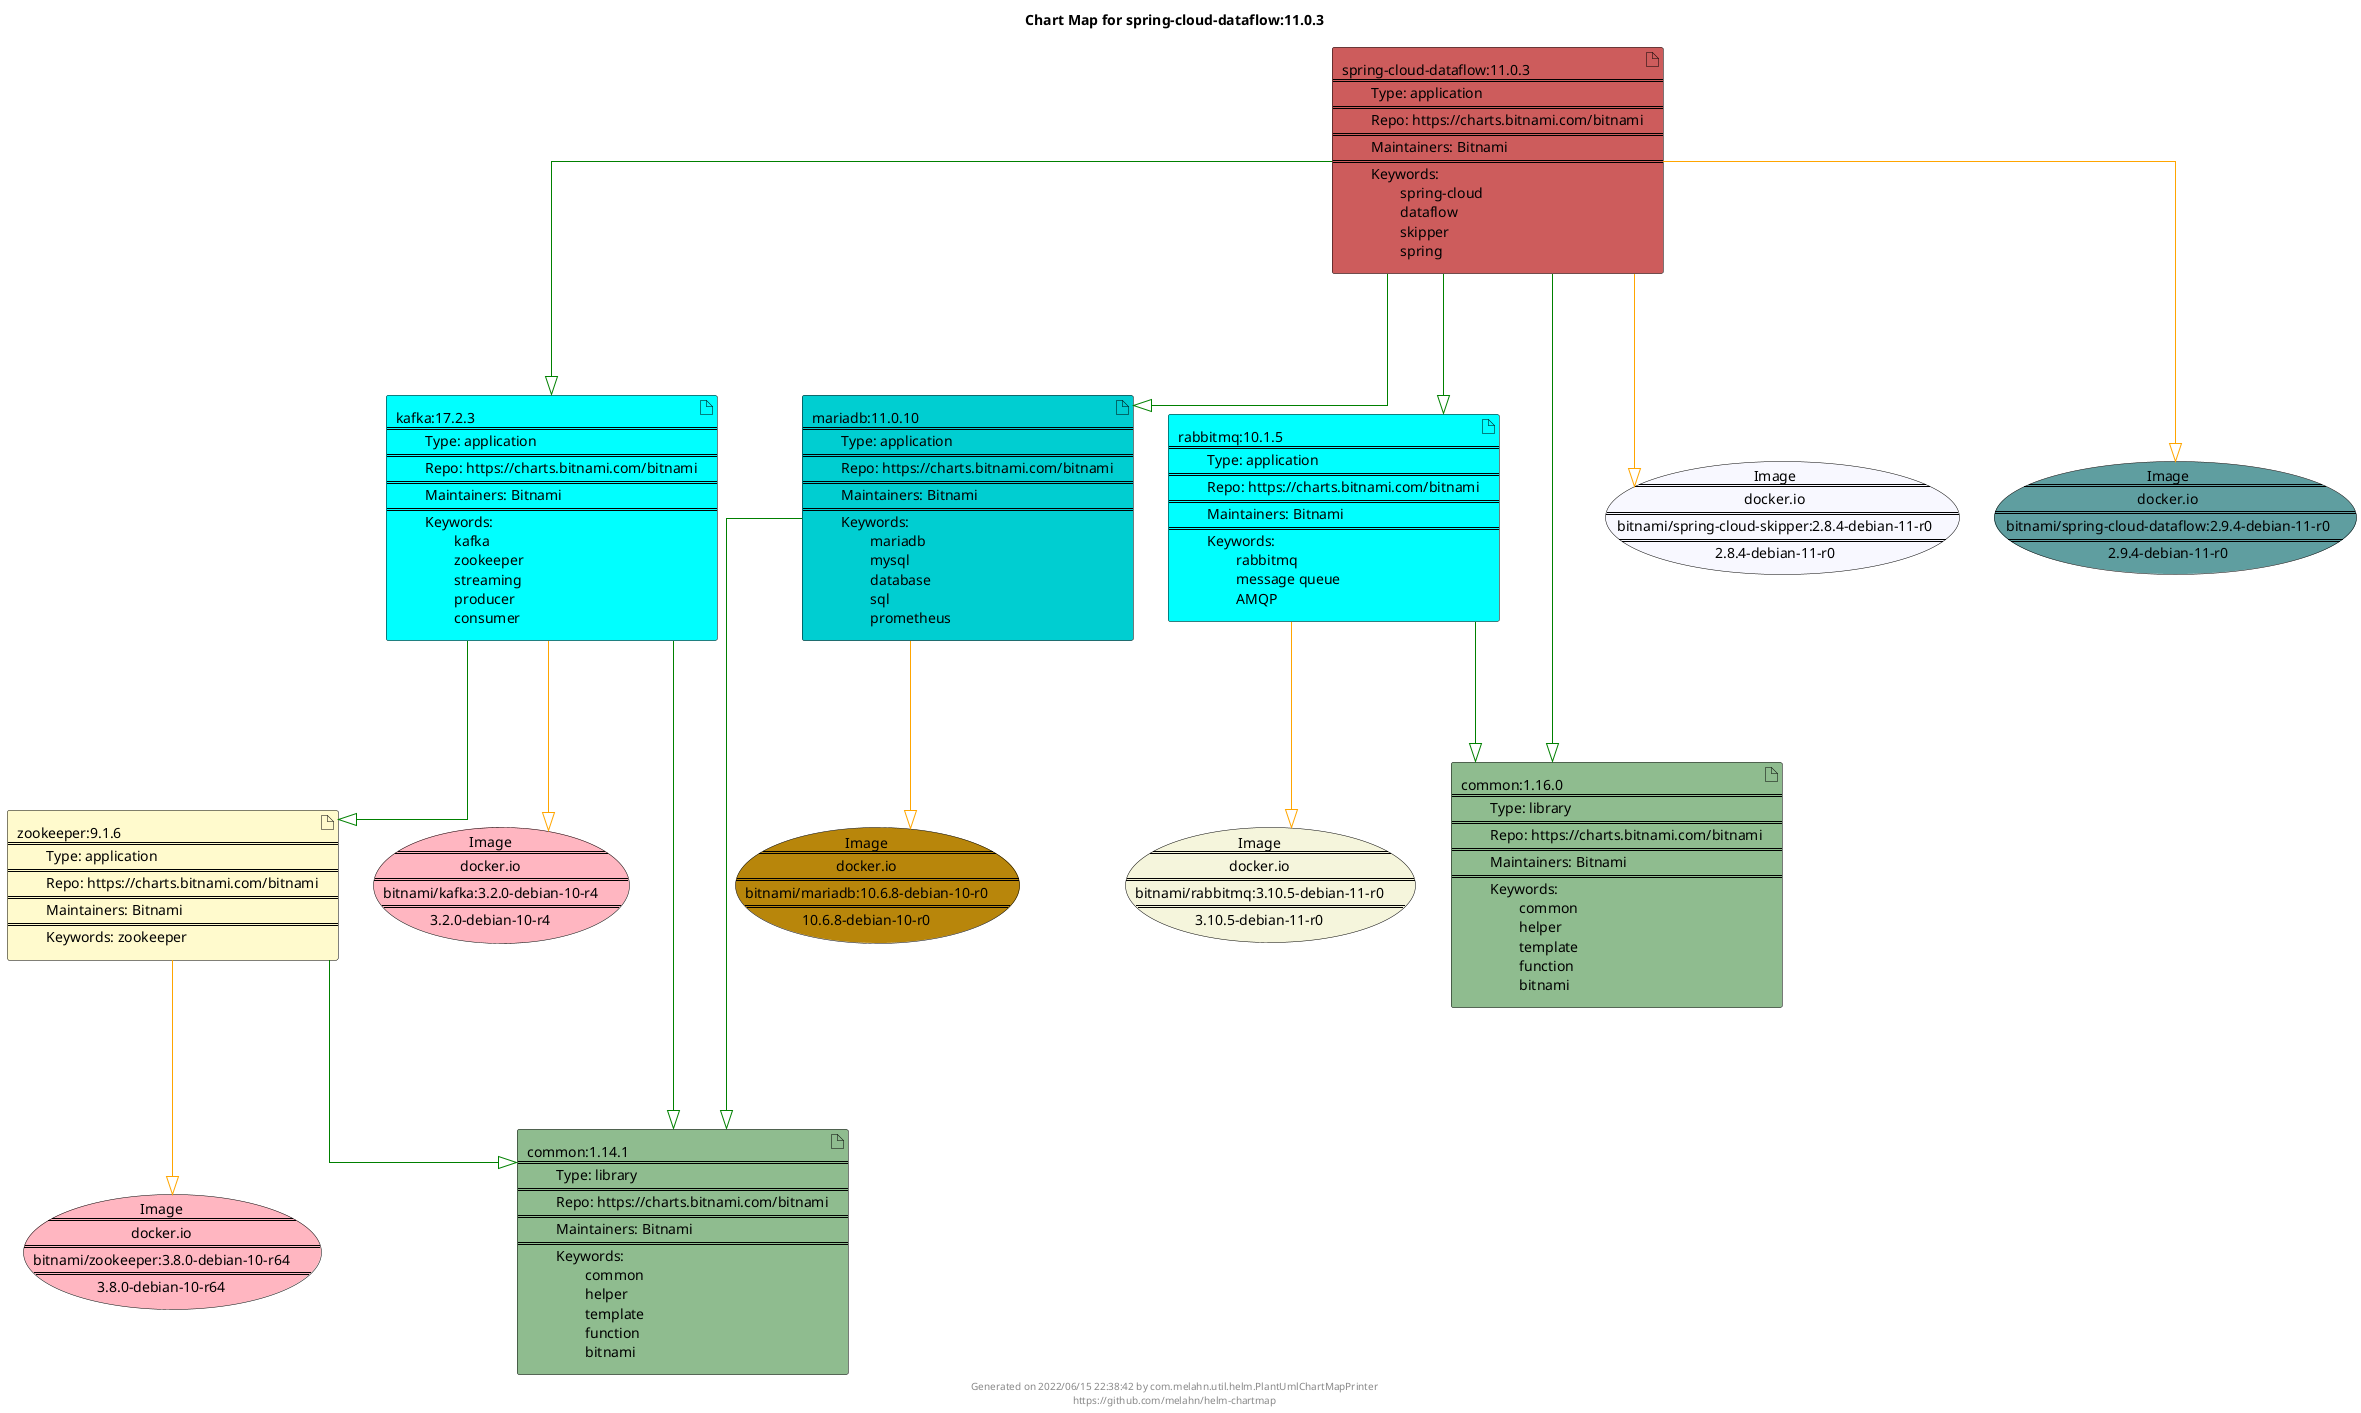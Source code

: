 @startuml
skinparam linetype ortho
skinparam backgroundColor white
skinparam usecaseBorderColor black
skinparam usecaseArrowColor LightSlateGray
skinparam artifactBorderColor black
skinparam artifactArrowColor LightSlateGray

title Chart Map for spring-cloud-dataflow:11.0.3

'There are 7 referenced Helm Charts
artifact "mariadb:11.0.10\n====\n\tType: application\n====\n\tRepo: https://charts.bitnami.com/bitnami\n====\n\tMaintainers: Bitnami\n====\n\tKeywords: \n\t\tmariadb\n\t\tmysql\n\t\tdatabase\n\t\tsql\n\t\tprometheus" as mariadb_11_0_10 #DarkTurquoise
artifact "zookeeper:9.1.6\n====\n\tType: application\n====\n\tRepo: https://charts.bitnami.com/bitnami\n====\n\tMaintainers: Bitnami\n====\n\tKeywords: zookeeper" as zookeeper_9_1_6 #LemonChiffon
artifact "kafka:17.2.3\n====\n\tType: application\n====\n\tRepo: https://charts.bitnami.com/bitnami\n====\n\tMaintainers: Bitnami\n====\n\tKeywords: \n\t\tkafka\n\t\tzookeeper\n\t\tstreaming\n\t\tproducer\n\t\tconsumer" as kafka_17_2_3 #Aqua
artifact "rabbitmq:10.1.5\n====\n\tType: application\n====\n\tRepo: https://charts.bitnami.com/bitnami\n====\n\tMaintainers: Bitnami\n====\n\tKeywords: \n\t\trabbitmq\n\t\tmessage queue\n\t\tAMQP" as rabbitmq_10_1_5 #Aqua
artifact "common:1.16.0\n====\n\tType: library\n====\n\tRepo: https://charts.bitnami.com/bitnami\n====\n\tMaintainers: Bitnami\n====\n\tKeywords: \n\t\tcommon\n\t\thelper\n\t\ttemplate\n\t\tfunction\n\t\tbitnami" as common_1_16_0 #DarkSeaGreen
artifact "common:1.14.1\n====\n\tType: library\n====\n\tRepo: https://charts.bitnami.com/bitnami\n====\n\tMaintainers: Bitnami\n====\n\tKeywords: \n\t\tcommon\n\t\thelper\n\t\ttemplate\n\t\tfunction\n\t\tbitnami" as common_1_14_1 #DarkSeaGreen
artifact "spring-cloud-dataflow:11.0.3\n====\n\tType: application\n====\n\tRepo: https://charts.bitnami.com/bitnami\n====\n\tMaintainers: Bitnami\n====\n\tKeywords: \n\t\tspring-cloud\n\t\tdataflow\n\t\tskipper\n\t\tspring" as spring_cloud_dataflow_11_0_3 #IndianRed

'There are 6 referenced Docker Images
usecase "Image\n====\ndocker.io\n====\nbitnami/zookeeper:3.8.0-debian-10-r64\n====\n3.8.0-debian-10-r64" as docker_io_bitnami_zookeeper_3_8_0_debian_10_r64 #LightPink
usecase "Image\n====\ndocker.io\n====\nbitnami/spring-cloud-skipper:2.8.4-debian-11-r0\n====\n2.8.4-debian-11-r0" as docker_io_bitnami_spring_cloud_skipper_2_8_4_debian_11_r0 #GhostWhite
usecase "Image\n====\ndocker.io\n====\nbitnami/mariadb:10.6.8-debian-10-r0\n====\n10.6.8-debian-10-r0" as docker_io_bitnami_mariadb_10_6_8_debian_10_r0 #DarkGoldenRod
usecase "Image\n====\ndocker.io\n====\nbitnami/rabbitmq:3.10.5-debian-11-r0\n====\n3.10.5-debian-11-r0" as docker_io_bitnami_rabbitmq_3_10_5_debian_11_r0 #Beige
usecase "Image\n====\ndocker.io\n====\nbitnami/kafka:3.2.0-debian-10-r4\n====\n3.2.0-debian-10-r4" as docker_io_bitnami_kafka_3_2_0_debian_10_r4 #LightPink
usecase "Image\n====\ndocker.io\n====\nbitnami/spring-cloud-dataflow:2.9.4-debian-11-r0\n====\n2.9.4-debian-11-r0" as docker_io_bitnami_spring_cloud_dataflow_2_9_4_debian_11_r0 #CadetBlue

'Chart Dependencies
spring_cloud_dataflow_11_0_3--[#green]-|>kafka_17_2_3
kafka_17_2_3--[#green]-|>common_1_14_1
kafka_17_2_3--[#green]-|>zookeeper_9_1_6
zookeeper_9_1_6--[#green]-|>common_1_14_1
spring_cloud_dataflow_11_0_3--[#green]-|>mariadb_11_0_10
mariadb_11_0_10--[#green]-|>common_1_14_1
spring_cloud_dataflow_11_0_3--[#green]-|>rabbitmq_10_1_5
rabbitmq_10_1_5--[#green]-|>common_1_16_0
spring_cloud_dataflow_11_0_3--[#green]-|>common_1_16_0
mariadb_11_0_10--[#orange]-|>docker_io_bitnami_mariadb_10_6_8_debian_10_r0
zookeeper_9_1_6--[#orange]-|>docker_io_bitnami_zookeeper_3_8_0_debian_10_r64
kafka_17_2_3--[#orange]-|>docker_io_bitnami_kafka_3_2_0_debian_10_r4
rabbitmq_10_1_5--[#orange]-|>docker_io_bitnami_rabbitmq_3_10_5_debian_11_r0
spring_cloud_dataflow_11_0_3--[#orange]-|>docker_io_bitnami_spring_cloud_skipper_2_8_4_debian_11_r0
spring_cloud_dataflow_11_0_3--[#orange]-|>docker_io_bitnami_spring_cloud_dataflow_2_9_4_debian_11_r0

center footer Generated on 2022/06/15 22:38:42 by com.melahn.util.helm.PlantUmlChartMapPrinter\nhttps://github.com/melahn/helm-chartmap
@enduml
